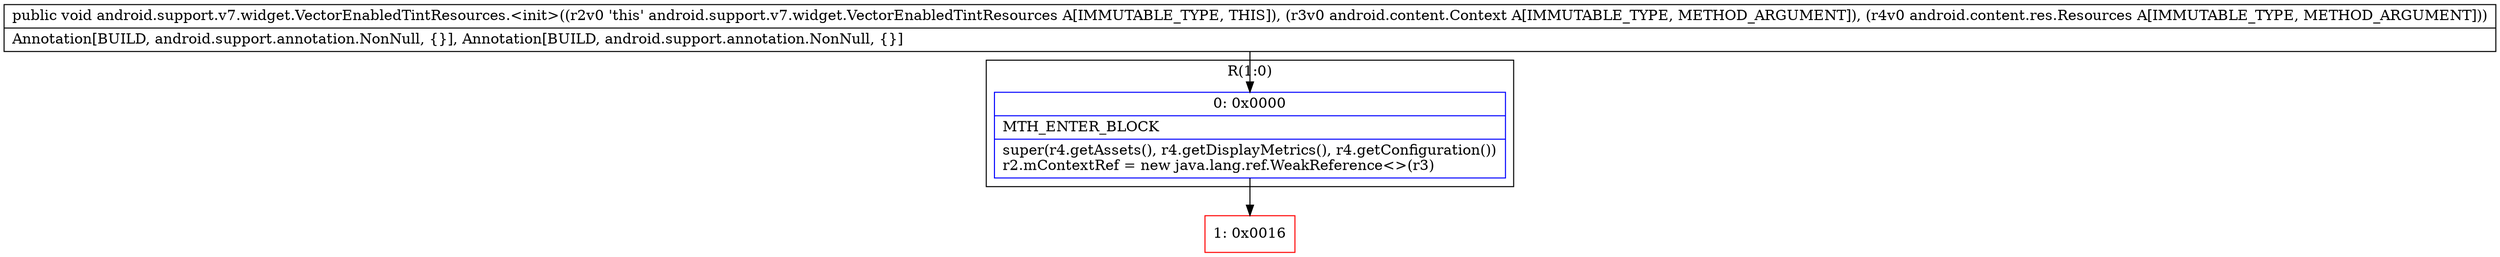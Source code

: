 digraph "CFG forandroid.support.v7.widget.VectorEnabledTintResources.\<init\>(Landroid\/content\/Context;Landroid\/content\/res\/Resources;)V" {
subgraph cluster_Region_1801831564 {
label = "R(1:0)";
node [shape=record,color=blue];
Node_0 [shape=record,label="{0\:\ 0x0000|MTH_ENTER_BLOCK\l|super(r4.getAssets(), r4.getDisplayMetrics(), r4.getConfiguration())\lr2.mContextRef = new java.lang.ref.WeakReference\<\>(r3)\l}"];
}
Node_1 [shape=record,color=red,label="{1\:\ 0x0016}"];
MethodNode[shape=record,label="{public void android.support.v7.widget.VectorEnabledTintResources.\<init\>((r2v0 'this' android.support.v7.widget.VectorEnabledTintResources A[IMMUTABLE_TYPE, THIS]), (r3v0 android.content.Context A[IMMUTABLE_TYPE, METHOD_ARGUMENT]), (r4v0 android.content.res.Resources A[IMMUTABLE_TYPE, METHOD_ARGUMENT]))  | Annotation[BUILD, android.support.annotation.NonNull, \{\}], Annotation[BUILD, android.support.annotation.NonNull, \{\}]\l}"];
MethodNode -> Node_0;
Node_0 -> Node_1;
}

